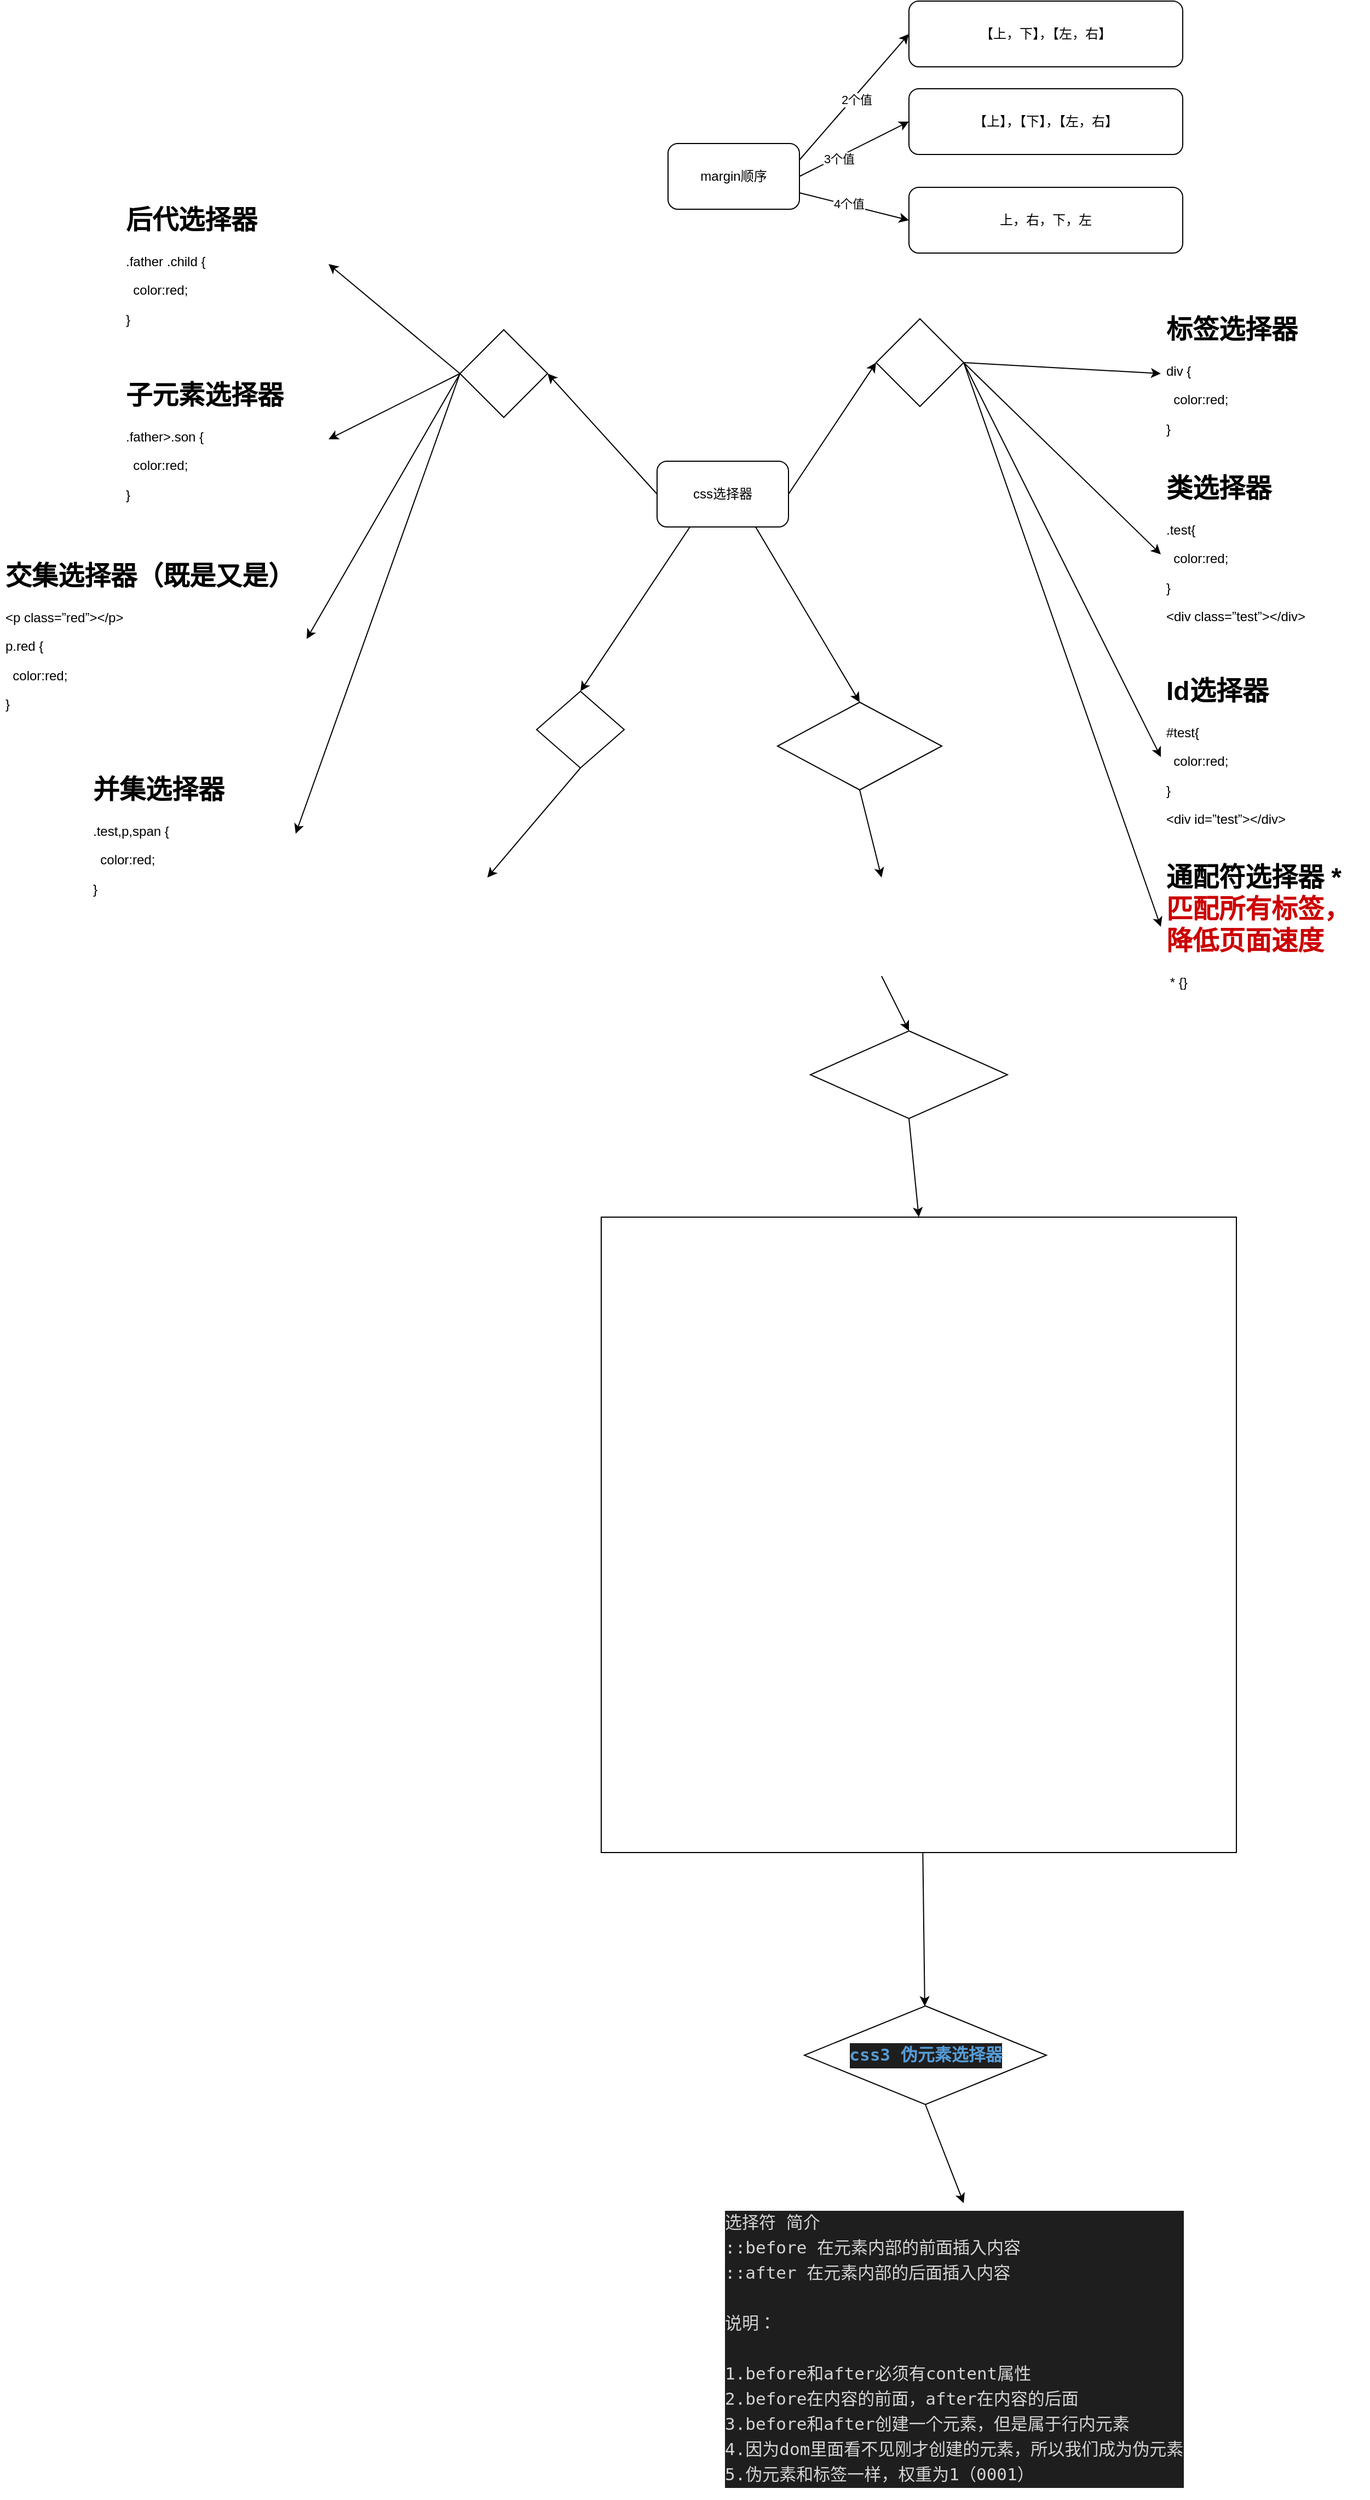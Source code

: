 <mxfile>
    <diagram id="Fxuclu_EOzK7h0JIHG4e" name="Page-1">
        <mxGraphModel dx="1851" dy="853" grid="1" gridSize="10" guides="1" tooltips="1" connect="1" arrows="1" fold="1" page="1" pageScale="1" pageWidth="827" pageHeight="1169" math="0" shadow="0">
            <root>
                <mxCell id="0"/>
                <mxCell id="1" parent="0"/>
                <mxCell id="4" value="" style="edgeStyle=none;html=1;entryX=0;entryY=0.5;entryDx=0;entryDy=0;" edge="1" parent="1" source="2" target="3">
                    <mxGeometry relative="1" as="geometry"/>
                </mxCell>
                <mxCell id="6" value="4个值" style="edgeLabel;html=1;align=center;verticalAlign=middle;resizable=0;points=[];" vertex="1" connectable="0" parent="4">
                    <mxGeometry x="-0.108" relative="1" as="geometry">
                        <mxPoint y="-1" as="offset"/>
                    </mxGeometry>
                </mxCell>
                <mxCell id="8" style="edgeStyle=none;html=1;exitX=1;exitY=0.25;exitDx=0;exitDy=0;entryX=0;entryY=0.5;entryDx=0;entryDy=0;" edge="1" parent="1" source="2" target="7">
                    <mxGeometry relative="1" as="geometry"/>
                </mxCell>
                <mxCell id="9" value="2个值" style="edgeLabel;html=1;align=center;verticalAlign=middle;resizable=0;points=[];" vertex="1" connectable="0" parent="8">
                    <mxGeometry x="-0.003" y="-3" relative="1" as="geometry">
                        <mxPoint as="offset"/>
                    </mxGeometry>
                </mxCell>
                <mxCell id="11" style="edgeStyle=none;html=1;exitX=1;exitY=0.5;exitDx=0;exitDy=0;entryX=0;entryY=0.5;entryDx=0;entryDy=0;" edge="1" parent="1" source="2" target="10">
                    <mxGeometry relative="1" as="geometry"/>
                </mxCell>
                <mxCell id="12" value="3个值" style="edgeLabel;html=1;align=center;verticalAlign=middle;resizable=0;points=[];" vertex="1" connectable="0" parent="11">
                    <mxGeometry x="-0.296" y="-2" relative="1" as="geometry">
                        <mxPoint as="offset"/>
                    </mxGeometry>
                </mxCell>
                <mxCell id="2" value="margin顺序" style="rounded=1;whiteSpace=wrap;html=1;" parent="1" vertex="1">
                    <mxGeometry x="140" y="210" width="120" height="60" as="geometry"/>
                </mxCell>
                <mxCell id="3" value="上，右，下，左" style="rounded=1;whiteSpace=wrap;html=1;" vertex="1" parent="1">
                    <mxGeometry x="360" y="250" width="250" height="60" as="geometry"/>
                </mxCell>
                <mxCell id="7" value="【上，下】，【左，右】" style="rounded=1;whiteSpace=wrap;html=1;" vertex="1" parent="1">
                    <mxGeometry x="360" y="80" width="250" height="60" as="geometry"/>
                </mxCell>
                <mxCell id="10" value="【上】，【下】，【左，右】" style="rounded=1;whiteSpace=wrap;html=1;" vertex="1" parent="1">
                    <mxGeometry x="360" y="160" width="250" height="60" as="geometry"/>
                </mxCell>
                <mxCell id="23" style="edgeStyle=none;html=1;exitX=1;exitY=0.5;exitDx=0;exitDy=0;entryX=0;entryY=0.5;entryDx=0;entryDy=0;fontColor=#FFFFFF;" edge="1" parent="1" source="13" target="22">
                    <mxGeometry relative="1" as="geometry"/>
                </mxCell>
                <mxCell id="33" style="edgeStyle=none;html=1;exitX=0;exitY=0.5;exitDx=0;exitDy=0;entryX=1;entryY=0.5;entryDx=0;entryDy=0;fontColor=#FFFFFF;" edge="1" parent="1" source="13" target="28">
                    <mxGeometry relative="1" as="geometry"/>
                </mxCell>
                <mxCell id="45" style="edgeStyle=none;html=1;exitX=0.25;exitY=1;exitDx=0;exitDy=0;entryX=0.5;entryY=0;entryDx=0;entryDy=0;fontColor=#FFFFFF;" edge="1" parent="1" source="13" target="43">
                    <mxGeometry relative="1" as="geometry"/>
                </mxCell>
                <mxCell id="46" style="edgeStyle=none;html=1;exitX=0.75;exitY=1;exitDx=0;exitDy=0;entryX=0.5;entryY=0;entryDx=0;entryDy=0;fontColor=#FFFFFF;" edge="1" parent="1" source="13" target="44">
                    <mxGeometry relative="1" as="geometry"/>
                </mxCell>
                <mxCell id="13" value="css选择器" style="rounded=1;whiteSpace=wrap;html=1;" vertex="1" parent="1">
                    <mxGeometry x="130" y="500" width="120" height="60" as="geometry"/>
                </mxCell>
                <mxCell id="14" value="&lt;h1&gt;标签选择器&lt;/h1&gt;&lt;p&gt;div {&lt;/p&gt;&lt;p&gt;&amp;nbsp; color:red;&lt;/p&gt;&lt;p&gt;}&lt;/p&gt;" style="text;html=1;strokeColor=none;fillColor=none;spacing=5;spacingTop=-20;whiteSpace=wrap;overflow=hidden;rounded=0;" vertex="1" parent="1">
                    <mxGeometry x="590" y="360" width="190" height="120" as="geometry"/>
                </mxCell>
                <mxCell id="16" value="&lt;h1&gt;类选择器&lt;/h1&gt;&lt;p&gt;.test{&lt;/p&gt;&lt;p&gt;&amp;nbsp; color:red;&lt;/p&gt;&lt;p&gt;}&amp;nbsp;&lt;/p&gt;&lt;p&gt;&amp;lt;div class=”test”&amp;gt;&amp;lt;/div&amp;gt;&lt;/p&gt;" style="text;html=1;strokeColor=none;fillColor=none;spacing=5;spacingTop=-20;whiteSpace=wrap;overflow=hidden;rounded=0;" vertex="1" parent="1">
                    <mxGeometry x="590" y="505" width="190" height="160" as="geometry"/>
                </mxCell>
                <mxCell id="19" value="&lt;h1&gt;Id选择器&lt;/h1&gt;&lt;p&gt;#test{&lt;/p&gt;&lt;p&gt;&amp;nbsp; color:red;&lt;/p&gt;&lt;p&gt;}&lt;/p&gt;&lt;p&gt;&amp;lt;div id=”test”&amp;gt;&amp;lt;/div&amp;gt;&amp;nbsp;&lt;/p&gt;" style="text;html=1;strokeColor=none;fillColor=none;spacing=5;spacingTop=-20;whiteSpace=wrap;overflow=hidden;rounded=0;" vertex="1" parent="1">
                    <mxGeometry x="590" y="690" width="190" height="160" as="geometry"/>
                </mxCell>
                <mxCell id="21" value="&lt;h1&gt;通配符选择器 *&amp;nbsp; &lt;font color=&quot;#cc0000&quot;&gt;匹配所有标签，降低页面速度&lt;/font&gt;&lt;/h1&gt;&lt;p&gt;&lt;span&gt;&amp;nbsp;* {&lt;/span&gt;&lt;span&gt;}&lt;/span&gt;&lt;/p&gt;" style="text;html=1;strokeColor=none;fillColor=none;spacing=5;spacingTop=-20;whiteSpace=wrap;overflow=hidden;rounded=0;" vertex="1" parent="1">
                    <mxGeometry x="590" y="860" width="190" height="130" as="geometry"/>
                </mxCell>
                <mxCell id="24" style="edgeStyle=none;html=1;exitX=1;exitY=0.5;exitDx=0;exitDy=0;entryX=0;entryY=0.5;entryDx=0;entryDy=0;fontColor=#FFFFFF;" edge="1" parent="1" source="22" target="14">
                    <mxGeometry relative="1" as="geometry"/>
                </mxCell>
                <mxCell id="25" style="edgeStyle=none;html=1;exitX=1;exitY=0.5;exitDx=0;exitDy=0;entryX=0;entryY=0.5;entryDx=0;entryDy=0;fontColor=#FFFFFF;" edge="1" parent="1" source="22" target="16">
                    <mxGeometry relative="1" as="geometry"/>
                </mxCell>
                <mxCell id="26" style="edgeStyle=none;html=1;exitX=1;exitY=0.5;exitDx=0;exitDy=0;entryX=0;entryY=0.5;entryDx=0;entryDy=0;fontColor=#FFFFFF;" edge="1" parent="1" source="22" target="19">
                    <mxGeometry relative="1" as="geometry"/>
                </mxCell>
                <mxCell id="27" style="edgeStyle=none;html=1;exitX=1;exitY=0.5;exitDx=0;exitDy=0;entryX=0;entryY=0.5;entryDx=0;entryDy=0;fontColor=#FFFFFF;" edge="1" parent="1" source="22" target="21">
                    <mxGeometry relative="1" as="geometry"/>
                </mxCell>
                <mxCell id="22" value="&lt;font color=&quot;#ffffff&quot;&gt;基础&lt;/font&gt;" style="rhombus;whiteSpace=wrap;html=1;fontColor=#CC0000;" vertex="1" parent="1">
                    <mxGeometry x="330" y="370" width="80" height="80" as="geometry"/>
                </mxCell>
                <mxCell id="34" style="edgeStyle=none;html=1;exitX=0;exitY=0.5;exitDx=0;exitDy=0;entryX=1;entryY=0.5;entryDx=0;entryDy=0;fontColor=#FFFFFF;" edge="1" parent="1" source="28" target="30">
                    <mxGeometry relative="1" as="geometry"/>
                </mxCell>
                <mxCell id="36" style="edgeStyle=none;html=1;exitX=0;exitY=0.5;exitDx=0;exitDy=0;entryX=1;entryY=0.5;entryDx=0;entryDy=0;fontColor=#FFFFFF;" edge="1" parent="1" source="28" target="35">
                    <mxGeometry relative="1" as="geometry"/>
                </mxCell>
                <mxCell id="39" style="edgeStyle=none;html=1;exitX=0;exitY=0.5;exitDx=0;exitDy=0;entryX=1;entryY=0.5;entryDx=0;entryDy=0;fontColor=#FFFFFF;" edge="1" parent="1" source="28" target="38">
                    <mxGeometry relative="1" as="geometry"/>
                </mxCell>
                <mxCell id="41" style="edgeStyle=none;html=1;exitX=0;exitY=0.5;exitDx=0;exitDy=0;entryX=1;entryY=0.5;entryDx=0;entryDy=0;fontColor=#FFFFFF;" edge="1" parent="1" source="28" target="40">
                    <mxGeometry relative="1" as="geometry"/>
                </mxCell>
                <mxCell id="28" value="复合选择器" style="rhombus;whiteSpace=wrap;html=1;fontColor=#FFFFFF;" vertex="1" parent="1">
                    <mxGeometry x="-50" y="380" width="80" height="80" as="geometry"/>
                </mxCell>
                <mxCell id="30" value="&lt;h1&gt;后代选择器&lt;/h1&gt;&lt;p&gt;.father .child {&lt;/p&gt;&lt;p&gt;&amp;nbsp; color:red;&lt;/p&gt;&lt;p&gt;}&lt;/p&gt;" style="text;html=1;strokeColor=none;fillColor=none;spacing=5;spacingTop=-20;whiteSpace=wrap;overflow=hidden;rounded=0;" vertex="1" parent="1">
                    <mxGeometry x="-360" y="260" width="190" height="120" as="geometry"/>
                </mxCell>
                <mxCell id="35" value="&lt;h1&gt;子元素选择器&lt;/h1&gt;&lt;p&gt;.father&amp;gt;.son {&lt;/p&gt;&lt;p&gt;&amp;nbsp; color:red;&lt;/p&gt;&lt;p&gt;}&lt;/p&gt;" style="text;html=1;strokeColor=none;fillColor=none;spacing=5;spacingTop=-20;whiteSpace=wrap;overflow=hidden;rounded=0;" vertex="1" parent="1">
                    <mxGeometry x="-360" y="420" width="190" height="120" as="geometry"/>
                </mxCell>
                <mxCell id="38" value="&lt;h1&gt;交集选择器（既是又是）&lt;/h1&gt;&lt;p&gt;&amp;lt;p class=”red”&amp;gt;&amp;lt;/p&amp;gt;&amp;nbsp; &amp;nbsp; &amp;nbsp;&lt;/p&gt;&lt;p&gt;p.red {&lt;/p&gt;&lt;p&gt;&amp;nbsp; color:red;&lt;/p&gt;&lt;p&gt;}&lt;/p&gt;" style="text;html=1;strokeColor=none;fillColor=none;spacing=5;spacingTop=-20;whiteSpace=wrap;overflow=hidden;rounded=0;" vertex="1" parent="1">
                    <mxGeometry x="-470" y="584.5" width="280" height="155.5" as="geometry"/>
                </mxCell>
                <mxCell id="40" value="&lt;h1&gt;并集选择器&lt;/h1&gt;&lt;p&gt;.test,p,span {&amp;nbsp;&lt;/p&gt;&lt;p&gt;&amp;nbsp; color:red;&lt;/p&gt;&lt;p&gt;}&lt;/p&gt;" style="text;html=1;strokeColor=none;fillColor=none;spacing=5;spacingTop=-20;whiteSpace=wrap;overflow=hidden;rounded=0;" vertex="1" parent="1">
                    <mxGeometry x="-390" y="780" width="190" height="120" as="geometry"/>
                </mxCell>
                <mxCell id="48" style="edgeStyle=none;html=1;exitX=0.5;exitY=1;exitDx=0;exitDy=0;entryX=0.5;entryY=0;entryDx=0;entryDy=0;fontColor=#FFFFFF;" edge="1" parent="1" source="43" target="47">
                    <mxGeometry relative="1" as="geometry"/>
                </mxCell>
                <mxCell id="43" value="&lt;span style=&quot;text-align: left&quot;&gt;伪类选择器&lt;/span&gt;" style="rhombus;whiteSpace=wrap;html=1;fontColor=#FFFFFF;" vertex="1" parent="1">
                    <mxGeometry x="20" y="710" width="80" height="70" as="geometry"/>
                </mxCell>
                <mxCell id="50" style="edgeStyle=none;html=1;exitX=0.5;exitY=1;exitDx=0;exitDy=0;entryX=0.5;entryY=0;entryDx=0;entryDy=0;fontColor=#FFFFFF;" edge="1" parent="1" source="44" target="49">
                    <mxGeometry relative="1" as="geometry"/>
                </mxCell>
                <mxCell id="44" value="&lt;div style=&quot;text-align: left&quot;&gt;&lt;span&gt;CSS3属性选择器&lt;/span&gt;&lt;/div&gt;" style="rhombus;whiteSpace=wrap;html=1;fontColor=#FFFFFF;" vertex="1" parent="1">
                    <mxGeometry x="240" y="720" width="150" height="80" as="geometry"/>
                </mxCell>
                <mxCell id="47" value="链接伪类&#10;a:link  未访问的链接&#10;a:visited 已访问的链接&#10;a:hover  鼠标移动到链接上&#10;a:active   选定的链接" style="text;whiteSpace=wrap;html=1;fontColor=#FFFFFF;" vertex="1" parent="1">
                    <mxGeometry x="-110" y="880" width="170" height="90" as="geometry"/>
                </mxCell>
                <mxCell id="52" style="edgeStyle=none;html=1;exitX=0.5;exitY=1;exitDx=0;exitDy=0;entryX=0.5;entryY=0;entryDx=0;entryDy=0;fontColor=#FFFFFF;" edge="1" parent="1" source="49" target="51">
                    <mxGeometry relative="1" as="geometry"/>
                </mxCell>
                <mxCell id="49" value="E[att] 选择具有att属性的E元素&#10;E[att=&quot;val&quot;]   选择具有att属性且属性值等于val的E元素&#10;E[att^=&quot;val&quot;] 匹配具有att属性，且值以val开头的E元素&#10;E[att$=&quot;val&quot;]  匹配具有att属性，且值以val结尾的E元素&#10;E[att*=&quot;val&quot;]  匹配具有att属性，且值中含有val的E元素" style="text;whiteSpace=wrap;html=1;fontColor=#FFFFFF;" vertex="1" parent="1">
                    <mxGeometry x="180" y="880" width="310" height="90" as="geometry"/>
                </mxCell>
                <mxCell id="55" style="edgeStyle=none;html=1;exitX=0.5;exitY=1;exitDx=0;exitDy=0;entryX=0.5;entryY=0;entryDx=0;entryDy=0;fontColor=#FFFFFF;" edge="1" parent="1" source="51" target="54">
                    <mxGeometry relative="1" as="geometry"/>
                </mxCell>
                <mxCell id="51" value="css3结构伪类选择器" style="rhombus;whiteSpace=wrap;html=1;fontColor=#FFFFFF;" vertex="1" parent="1">
                    <mxGeometry x="270" y="1020" width="180" height="80" as="geometry"/>
                </mxCell>
                <mxCell id="57" value="" style="edgeStyle=none;html=1;fontColor=#FFFFFF;" edge="1" parent="1" source="54" target="56">
                    <mxGeometry relative="1" as="geometry"/>
                </mxCell>
                <mxCell id="54" value="" style="whiteSpace=wrap;html=1;aspect=fixed;fontColor=#FFFFFF;" vertex="1" parent="1">
                    <mxGeometry x="79" y="1190" width="580" height="580" as="geometry"/>
                </mxCell>
                <mxCell id="53" value="E:first-child  匹配父元素中的第一个子元素E&#10;E:last-child  匹配父元素中的最后一个E元素&#10;E:nth-child(n)  匹配父元素中的第n个子元素E(n可以是数字，关键字（even偶数、odd奇数）和公式(从0开始计算，第0个或超出的会忽略))&#10; 常见公式：  2n              偶数2n+1          奇数5n               5，10，15...n+5             从第5个开始-n+5            前5个（包含第5个） &#10; E:first-of-type 指定类型E的第一个&#10; E:last-of-type 指定类型E的最后一个&#10;E:nth-of-type(n) 指定类型E的第n个&#10;&#10;&#10;==注意：==&#10;nth-child 从1开始&#10;nth-child 不管子元素的类型&#10;如：&#10;div  span:nth-child（1）{&#10;background-color:pink;&#10;}&#10;的意思是&#10;&#10;&#10;div的第一个子元素，并且是span元素&#10;&#10;&#10;div span:first-of-type{&#10;background-color:pink;&#10;}&#10;&#10;&#10;这个意思是：div内span子元素的第一个" style="text;whiteSpace=wrap;html=1;fontColor=#FFFFFF;" vertex="1" parent="1">
                    <mxGeometry x="100" y="1210" width="550" height="440" as="geometry"/>
                </mxCell>
                <mxCell id="59" style="edgeStyle=none;html=1;exitX=0.5;exitY=1;exitDx=0;exitDy=0;entryX=0.5;entryY=0;entryDx=0;entryDy=0;fontColor=#FFFFFF;" edge="1" parent="1" source="56" target="58">
                    <mxGeometry relative="1" as="geometry"/>
                </mxCell>
                <mxCell id="56" value="&lt;div style=&quot;color: rgb(212 , 212 , 212) ; background-color: rgb(30 , 30 , 30) ; font-family: &amp;#34;input mono&amp;#34; , &amp;#34;fira code&amp;#34; , monospace , &amp;#34;menlo&amp;#34; , &amp;#34;monaco&amp;#34; , &amp;#34;courier new&amp;#34; , monospace ; font-size: 15.5px ; line-height: 23px&quot;&gt;&lt;span style=&quot;color: #569cd6 ; font-weight: bold&quot;&gt;css3 伪元素选择器&lt;/span&gt;&lt;/div&gt;" style="rhombus;whiteSpace=wrap;html=1;fontColor=#FFFFFF;" vertex="1" parent="1">
                    <mxGeometry x="264.5" y="1910" width="221" height="90" as="geometry"/>
                </mxCell>
                <mxCell id="58" value="&lt;meta charset=&quot;utf-8&quot;&gt;&lt;div style=&quot;color: rgb(212, 212, 212); background-color: rgb(30, 30, 30); font-family: &amp;quot;input mono&amp;quot;, &amp;quot;fira code&amp;quot;, monospace, menlo, monaco, &amp;quot;courier new&amp;quot;, monospace; font-weight: normal; font-size: 15.5px; line-height: 23px;&quot;&gt;&lt;div&gt;&lt;span style=&quot;color: #d4d4d4&quot;&gt;选择符 简介&lt;/span&gt;&lt;/div&gt;&lt;div&gt;&lt;span style=&quot;color: #d4d4d4&quot;&gt;::before 在元素内部的前面插入内容&lt;/span&gt;&lt;/div&gt;&lt;div&gt;&lt;span style=&quot;color: #d4d4d4&quot;&gt;::after 在元素内部的后面插入内容&lt;/span&gt;&lt;/div&gt;&lt;br&gt;&lt;div&gt;&lt;span style=&quot;color: #d4d4d4&quot;&gt;说明：&lt;/span&gt;&lt;/div&gt;&lt;br&gt;&lt;div&gt;&lt;span style=&quot;color: #d4d4d4&quot;&gt;1.before和after必须有content属性&lt;/span&gt;&lt;/div&gt;&lt;div&gt;&lt;span style=&quot;color: #d4d4d4&quot;&gt;2.before在内容的前面，after在内容的后面&lt;/span&gt;&lt;/div&gt;&lt;div&gt;&lt;span style=&quot;color: #d4d4d4&quot;&gt;3.before和after创建一个元素，但是属于行内元素&lt;/span&gt;&lt;/div&gt;&lt;div&gt;&lt;span style=&quot;color: #d4d4d4&quot;&gt;4.因为dom里面看不见刚才创建的元素，所以我们成为伪元素&lt;/span&gt;&lt;/div&gt;&lt;div&gt;&lt;span style=&quot;color: #d4d4d4&quot;&gt;5.伪元素和标签一样，权重为1（0001）&lt;/span&gt;&lt;/div&gt;&lt;/div&gt;" style="text;whiteSpace=wrap;html=1;fontColor=#FFFFFF;" vertex="1" parent="1">
                    <mxGeometry x="190" y="2090" width="440" height="270" as="geometry"/>
                </mxCell>
            </root>
        </mxGraphModel>
    </diagram>
</mxfile>
